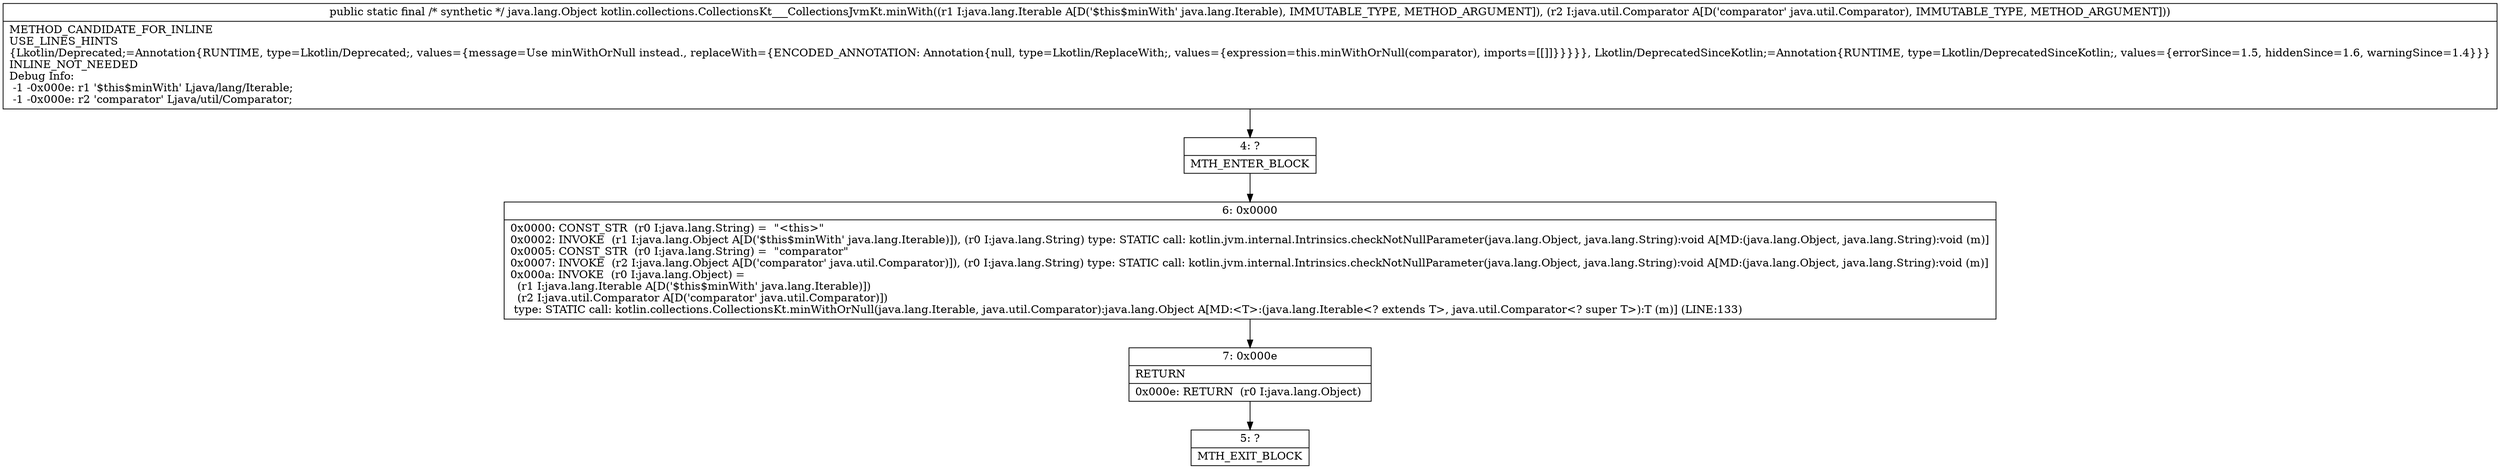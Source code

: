 digraph "CFG forkotlin.collections.CollectionsKt___CollectionsJvmKt.minWith(Ljava\/lang\/Iterable;Ljava\/util\/Comparator;)Ljava\/lang\/Object;" {
Node_4 [shape=record,label="{4\:\ ?|MTH_ENTER_BLOCK\l}"];
Node_6 [shape=record,label="{6\:\ 0x0000|0x0000: CONST_STR  (r0 I:java.lang.String) =  \"\<this\>\" \l0x0002: INVOKE  (r1 I:java.lang.Object A[D('$this$minWith' java.lang.Iterable)]), (r0 I:java.lang.String) type: STATIC call: kotlin.jvm.internal.Intrinsics.checkNotNullParameter(java.lang.Object, java.lang.String):void A[MD:(java.lang.Object, java.lang.String):void (m)]\l0x0005: CONST_STR  (r0 I:java.lang.String) =  \"comparator\" \l0x0007: INVOKE  (r2 I:java.lang.Object A[D('comparator' java.util.Comparator)]), (r0 I:java.lang.String) type: STATIC call: kotlin.jvm.internal.Intrinsics.checkNotNullParameter(java.lang.Object, java.lang.String):void A[MD:(java.lang.Object, java.lang.String):void (m)]\l0x000a: INVOKE  (r0 I:java.lang.Object) = \l  (r1 I:java.lang.Iterable A[D('$this$minWith' java.lang.Iterable)])\l  (r2 I:java.util.Comparator A[D('comparator' java.util.Comparator)])\l type: STATIC call: kotlin.collections.CollectionsKt.minWithOrNull(java.lang.Iterable, java.util.Comparator):java.lang.Object A[MD:\<T\>:(java.lang.Iterable\<? extends T\>, java.util.Comparator\<? super T\>):T (m)] (LINE:133)\l}"];
Node_7 [shape=record,label="{7\:\ 0x000e|RETURN\l|0x000e: RETURN  (r0 I:java.lang.Object) \l}"];
Node_5 [shape=record,label="{5\:\ ?|MTH_EXIT_BLOCK\l}"];
MethodNode[shape=record,label="{public static final \/* synthetic *\/ java.lang.Object kotlin.collections.CollectionsKt___CollectionsJvmKt.minWith((r1 I:java.lang.Iterable A[D('$this$minWith' java.lang.Iterable), IMMUTABLE_TYPE, METHOD_ARGUMENT]), (r2 I:java.util.Comparator A[D('comparator' java.util.Comparator), IMMUTABLE_TYPE, METHOD_ARGUMENT]))  | METHOD_CANDIDATE_FOR_INLINE\lUSE_LINES_HINTS\l\{Lkotlin\/Deprecated;=Annotation\{RUNTIME, type=Lkotlin\/Deprecated;, values=\{message=Use minWithOrNull instead., replaceWith=\{ENCODED_ANNOTATION: Annotation\{null, type=Lkotlin\/ReplaceWith;, values=\{expression=this.minWithOrNull(comparator), imports=[[]]\}\}\}\}\}, Lkotlin\/DeprecatedSinceKotlin;=Annotation\{RUNTIME, type=Lkotlin\/DeprecatedSinceKotlin;, values=\{errorSince=1.5, hiddenSince=1.6, warningSince=1.4\}\}\}\lINLINE_NOT_NEEDED\lDebug Info:\l  \-1 \-0x000e: r1 '$this$minWith' Ljava\/lang\/Iterable;\l  \-1 \-0x000e: r2 'comparator' Ljava\/util\/Comparator;\l}"];
MethodNode -> Node_4;Node_4 -> Node_6;
Node_6 -> Node_7;
Node_7 -> Node_5;
}

